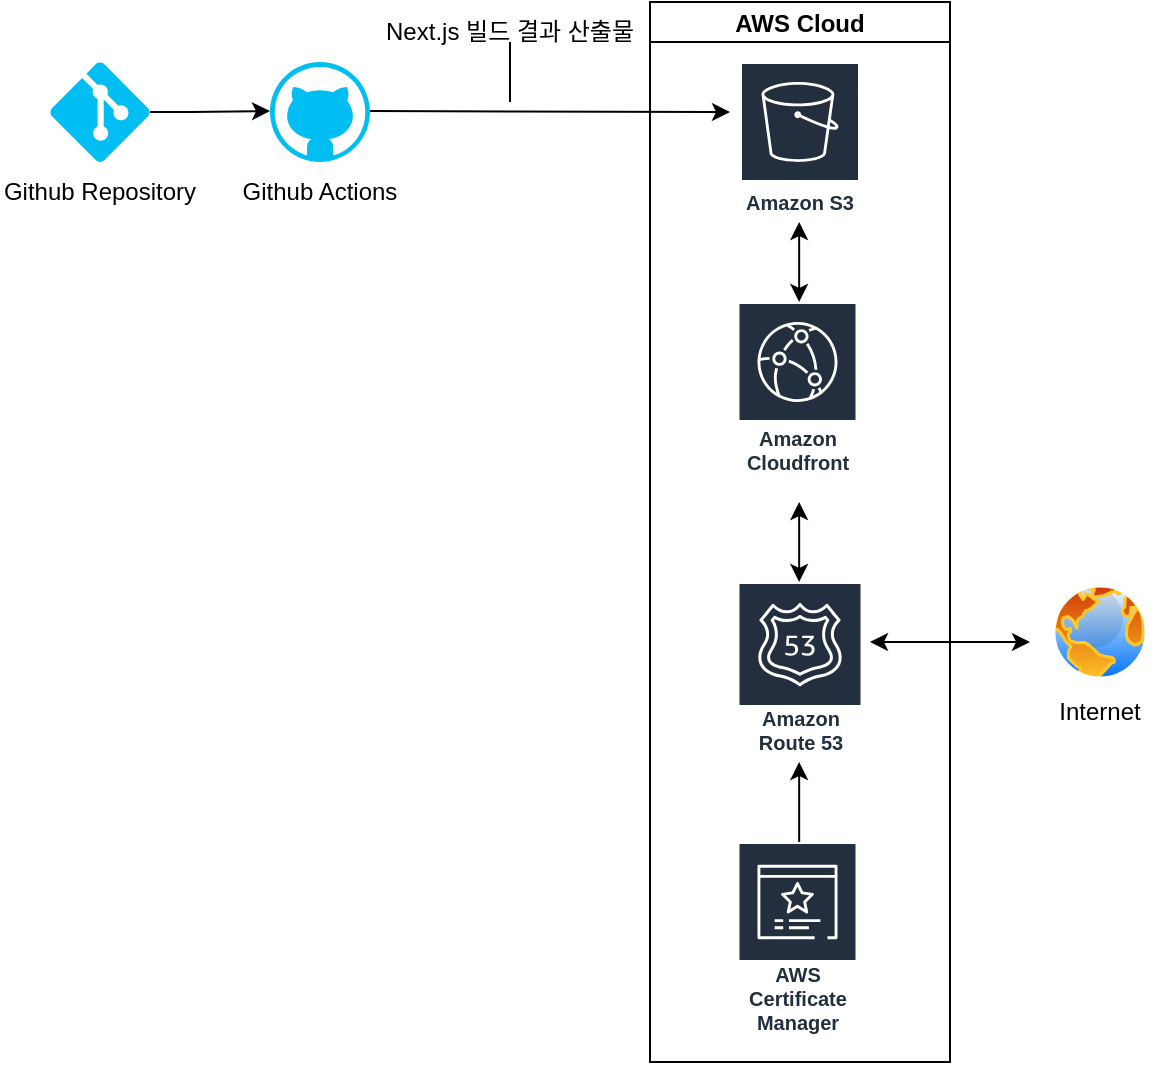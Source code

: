 <mxfile version="24.8.6">
  <diagram name="페이지-1" id="MRYm2grZVrI7pGliOM4l">
    <mxGraphModel dx="1434" dy="746" grid="1" gridSize="10" guides="1" tooltips="1" connect="1" arrows="1" fold="1" page="1" pageScale="1" pageWidth="827" pageHeight="1169" math="0" shadow="0">
      <root>
        <mxCell id="0" />
        <mxCell id="1" parent="0" />
        <mxCell id="olVMCKx7tjJ6u7ViIvjU-2" value="" style="verticalLabelPosition=bottom;html=1;verticalAlign=top;align=center;strokeColor=none;fillColor=#00BEF2;shape=mxgraph.azure.git_repository;" vertex="1" parent="1">
          <mxGeometry x="50" y="180" width="50" height="50" as="geometry" />
        </mxCell>
        <mxCell id="olVMCKx7tjJ6u7ViIvjU-3" value="" style="endArrow=classic;html=1;rounded=0;" edge="1" parent="1">
          <mxGeometry width="50" height="50" relative="1" as="geometry">
            <mxPoint x="120" y="205" as="sourcePoint" />
            <mxPoint x="160" y="204.5" as="targetPoint" />
            <Array as="points">
              <mxPoint x="100" y="205" />
              <mxPoint x="120" y="205" />
            </Array>
          </mxGeometry>
        </mxCell>
        <mxCell id="olVMCKx7tjJ6u7ViIvjU-5" value="" style="verticalLabelPosition=bottom;html=1;verticalAlign=top;align=center;strokeColor=none;fillColor=#00BEF2;shape=mxgraph.azure.github_code;pointerEvents=1;" vertex="1" parent="1">
          <mxGeometry x="160" y="180" width="50" height="50" as="geometry" />
        </mxCell>
        <mxCell id="olVMCKx7tjJ6u7ViIvjU-6" value="" style="endArrow=classic;html=1;rounded=0;" edge="1" parent="1">
          <mxGeometry width="50" height="50" relative="1" as="geometry">
            <mxPoint x="210" y="204.5" as="sourcePoint" />
            <mxPoint x="390" y="205" as="targetPoint" />
          </mxGeometry>
        </mxCell>
        <mxCell id="olVMCKx7tjJ6u7ViIvjU-12" value="Github Repository" style="text;html=1;align=center;verticalAlign=middle;whiteSpace=wrap;rounded=0;" vertex="1" parent="1">
          <mxGeometry x="25" y="230" width="100" height="30" as="geometry" />
        </mxCell>
        <mxCell id="olVMCKx7tjJ6u7ViIvjU-13" value="Github Actions" style="text;html=1;align=center;verticalAlign=middle;whiteSpace=wrap;rounded=0;" vertex="1" parent="1">
          <mxGeometry x="135" y="235" width="100" height="20" as="geometry" />
        </mxCell>
        <mxCell id="olVMCKx7tjJ6u7ViIvjU-14" value="" style="endArrow=none;html=1;rounded=0;" edge="1" parent="1">
          <mxGeometry width="50" height="50" relative="1" as="geometry">
            <mxPoint x="280" y="200" as="sourcePoint" />
            <mxPoint x="280" y="170" as="targetPoint" />
            <Array as="points" />
          </mxGeometry>
        </mxCell>
        <mxCell id="olVMCKx7tjJ6u7ViIvjU-15" value="Next.js&amp;nbsp;&lt;span style=&quot;background-color: initial;&quot;&gt;빌드 결과 산출물&lt;/span&gt;" style="text;html=1;align=center;verticalAlign=middle;whiteSpace=wrap;rounded=0;" vertex="1" parent="1">
          <mxGeometry x="200" y="150" width="160" height="30" as="geometry" />
        </mxCell>
        <mxCell id="olVMCKx7tjJ6u7ViIvjU-93" value="AWS Cloud" style="swimlane;startSize=20;horizontal=1;containerType=tree;" vertex="1" parent="1">
          <mxGeometry x="350" y="150" width="150" height="530" as="geometry" />
        </mxCell>
        <mxCell id="olVMCKx7tjJ6u7ViIvjU-99" value="Amazon S3" style="sketch=0;outlineConnect=0;fontColor=#232F3E;gradientColor=none;strokeColor=#ffffff;fillColor=#232F3E;dashed=0;verticalLabelPosition=middle;verticalAlign=bottom;align=center;html=1;whiteSpace=wrap;fontSize=10;fontStyle=1;spacing=3;shape=mxgraph.aws4.productIcon;prIcon=mxgraph.aws4.s3;" vertex="1" parent="olVMCKx7tjJ6u7ViIvjU-93">
          <mxGeometry x="45" y="30" width="60" height="80" as="geometry" />
        </mxCell>
        <mxCell id="olVMCKx7tjJ6u7ViIvjU-100" value="Amazon Cloudfront" style="sketch=0;outlineConnect=0;fontColor=#232F3E;gradientColor=none;strokeColor=#ffffff;fillColor=#232F3E;dashed=0;verticalLabelPosition=middle;verticalAlign=bottom;align=center;html=1;whiteSpace=wrap;fontSize=10;fontStyle=1;spacing=3;shape=mxgraph.aws4.productIcon;prIcon=mxgraph.aws4.cloudfront;" vertex="1" parent="olVMCKx7tjJ6u7ViIvjU-93">
          <mxGeometry x="43.75" y="150" width="60" height="90" as="geometry" />
        </mxCell>
        <mxCell id="olVMCKx7tjJ6u7ViIvjU-117" value="Amazon Route 53" style="sketch=0;outlineConnect=0;fontColor=#232F3E;gradientColor=none;strokeColor=#ffffff;fillColor=#232F3E;dashed=0;verticalLabelPosition=middle;verticalAlign=bottom;align=center;html=1;whiteSpace=wrap;fontSize=10;fontStyle=1;spacing=3;shape=mxgraph.aws4.productIcon;prIcon=mxgraph.aws4.route_53;" vertex="1" parent="olVMCKx7tjJ6u7ViIvjU-93">
          <mxGeometry x="43.75" y="290" width="62.5" height="90" as="geometry" />
        </mxCell>
        <mxCell id="olVMCKx7tjJ6u7ViIvjU-118" value="AWS Certificate Manager" style="sketch=0;outlineConnect=0;fontColor=#232F3E;gradientColor=none;strokeColor=#ffffff;fillColor=#232F3E;dashed=0;verticalLabelPosition=middle;verticalAlign=bottom;align=center;html=1;whiteSpace=wrap;fontSize=10;fontStyle=1;spacing=3;shape=mxgraph.aws4.productIcon;prIcon=mxgraph.aws4.certificate_manager_3;" vertex="1" parent="olVMCKx7tjJ6u7ViIvjU-93">
          <mxGeometry x="43.75" y="420" width="60" height="100" as="geometry" />
        </mxCell>
        <mxCell id="olVMCKx7tjJ6u7ViIvjU-119" value="" style="endArrow=classic;startArrow=classic;html=1;rounded=0;" edge="1" parent="olVMCKx7tjJ6u7ViIvjU-93">
          <mxGeometry width="50" height="50" relative="1" as="geometry">
            <mxPoint x="74.58" y="150" as="sourcePoint" />
            <mxPoint x="74.58" y="110" as="targetPoint" />
          </mxGeometry>
        </mxCell>
        <mxCell id="olVMCKx7tjJ6u7ViIvjU-120" value="" style="endArrow=classic;startArrow=classic;html=1;rounded=0;" edge="1" parent="olVMCKx7tjJ6u7ViIvjU-93">
          <mxGeometry width="50" height="50" relative="1" as="geometry">
            <mxPoint x="74.58" y="290" as="sourcePoint" />
            <mxPoint x="74.58" y="250" as="targetPoint" />
          </mxGeometry>
        </mxCell>
        <mxCell id="olVMCKx7tjJ6u7ViIvjU-124" value="" style="endArrow=classic;html=1;rounded=0;" edge="1" parent="olVMCKx7tjJ6u7ViIvjU-93">
          <mxGeometry width="50" height="50" relative="1" as="geometry">
            <mxPoint x="74.58" y="420" as="sourcePoint" />
            <mxPoint x="74.58" y="380" as="targetPoint" />
          </mxGeometry>
        </mxCell>
        <mxCell id="olVMCKx7tjJ6u7ViIvjU-127" value="" style="endArrow=classic;startArrow=classic;html=1;rounded=0;" edge="1" parent="olVMCKx7tjJ6u7ViIvjU-93">
          <mxGeometry width="50" height="50" relative="1" as="geometry">
            <mxPoint x="110" y="320" as="sourcePoint" />
            <mxPoint x="190" y="320" as="targetPoint" />
          </mxGeometry>
        </mxCell>
        <mxCell id="olVMCKx7tjJ6u7ViIvjU-125" value="" style="image;aspect=fixed;perimeter=ellipsePerimeter;html=1;align=center;shadow=0;dashed=0;spacingTop=3;image=img/lib/active_directory/internet_globe.svg;" vertex="1" parent="1">
          <mxGeometry x="550" y="440" width="50" height="50" as="geometry" />
        </mxCell>
        <mxCell id="olVMCKx7tjJ6u7ViIvjU-126" value="Internet" style="text;html=1;align=center;verticalAlign=middle;whiteSpace=wrap;rounded=0;" vertex="1" parent="1">
          <mxGeometry x="545" y="490" width="60" height="30" as="geometry" />
        </mxCell>
      </root>
    </mxGraphModel>
  </diagram>
</mxfile>
